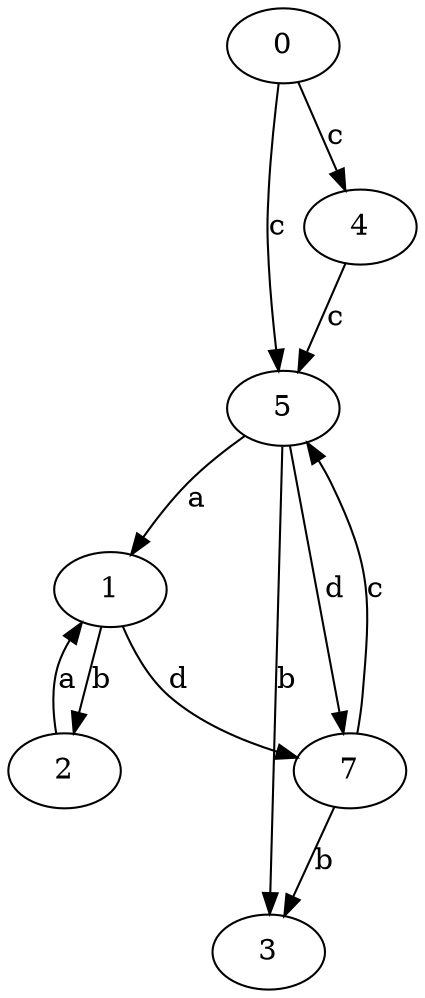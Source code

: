 strict digraph  {
0;
1;
2;
3;
4;
5;
7;
0 -> 4  [label=c];
0 -> 5  [label=c];
1 -> 2  [label=b];
1 -> 7  [label=d];
2 -> 1  [label=a];
4 -> 5  [label=c];
5 -> 1  [label=a];
5 -> 3  [label=b];
5 -> 7  [label=d];
7 -> 3  [label=b];
7 -> 5  [label=c];
}
